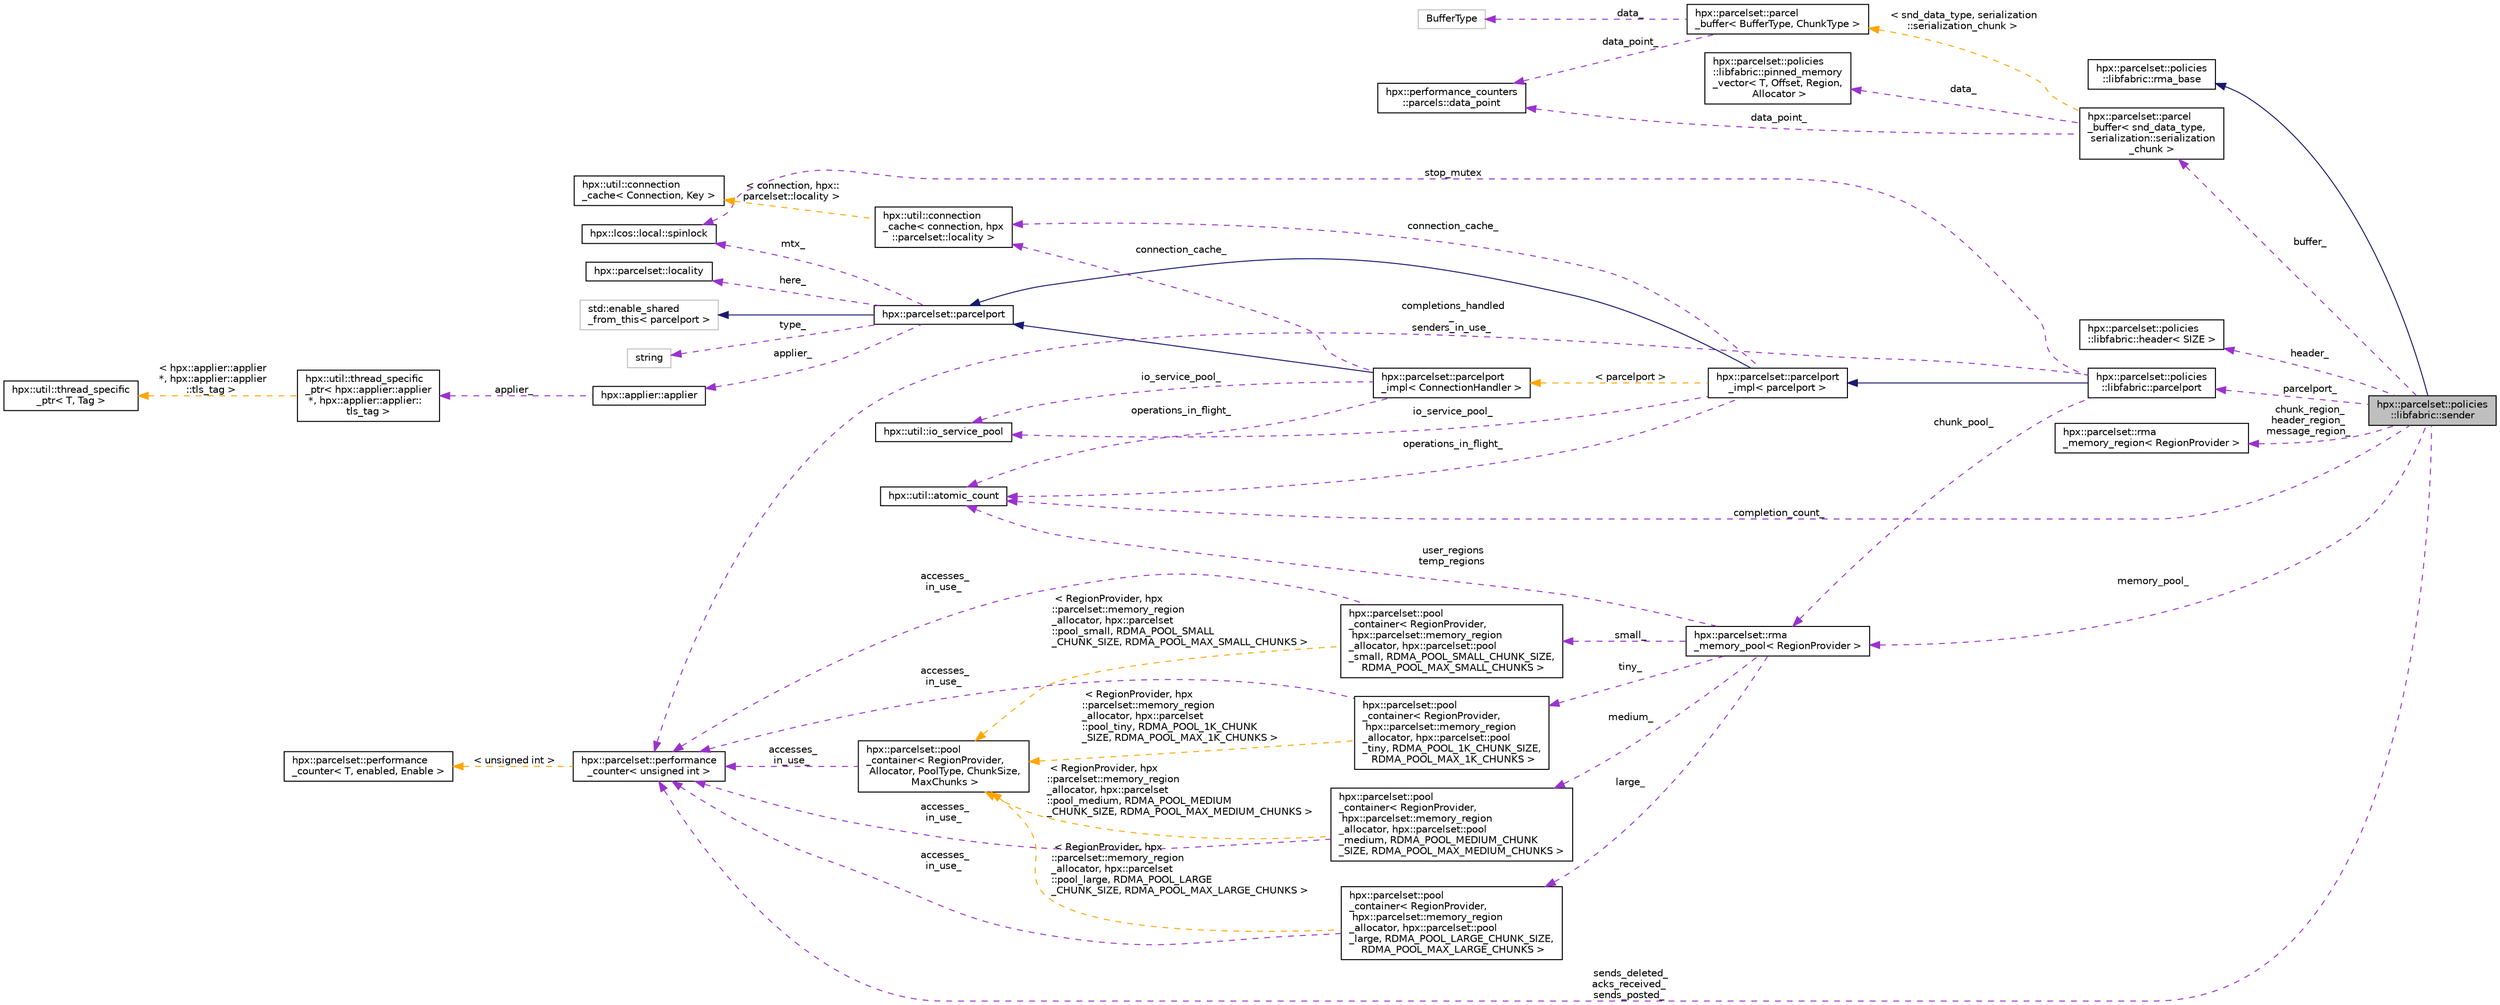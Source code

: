 digraph "hpx::parcelset::policies::libfabric::sender"
{
  edge [fontname="Helvetica",fontsize="10",labelfontname="Helvetica",labelfontsize="10"];
  node [fontname="Helvetica",fontsize="10",shape=record];
  rankdir="LR";
  Node2 [label="hpx::parcelset::policies\l::libfabric::sender",height=0.2,width=0.4,color="black", fillcolor="grey75", style="filled", fontcolor="black"];
  Node3 -> Node2 [dir="back",color="midnightblue",fontsize="10",style="solid",fontname="Helvetica"];
  Node3 [label="hpx::parcelset::policies\l::libfabric::rma_base",height=0.2,width=0.4,color="black", fillcolor="white", style="filled",URL="$db/d97/structhpx_1_1parcelset_1_1policies_1_1libfabric_1_1rma__base.html"];
  Node4 -> Node2 [dir="back",color="darkorchid3",fontsize="10",style="dashed",label=" sends_deleted_\nacks_received_\nsends_posted_" ,fontname="Helvetica"];
  Node4 [label="hpx::parcelset::performance\l_counter\< unsigned int \>",height=0.2,width=0.4,color="black", fillcolor="white", style="filled",URL="$db/d19/structhpx_1_1parcelset_1_1performance__counter.html"];
  Node5 -> Node4 [dir="back",color="orange",fontsize="10",style="dashed",label=" \< unsigned int \>" ,fontname="Helvetica"];
  Node5 [label="hpx::parcelset::performance\l_counter\< T, enabled, Enable \>",height=0.2,width=0.4,color="black", fillcolor="white", style="filled",URL="$db/d19/structhpx_1_1parcelset_1_1performance__counter.html"];
  Node6 -> Node2 [dir="back",color="darkorchid3",fontsize="10",style="dashed",label=" header_" ,fontname="Helvetica"];
  Node6 [label="hpx::parcelset::policies\l::libfabric::header\< SIZE \>",height=0.2,width=0.4,color="black", fillcolor="white", style="filled",URL="$da/dfe/structhpx_1_1parcelset_1_1policies_1_1libfabric_1_1header.html"];
  Node7 -> Node2 [dir="back",color="darkorchid3",fontsize="10",style="dashed",label=" buffer_" ,fontname="Helvetica"];
  Node7 [label="hpx::parcelset::parcel\l_buffer\< snd_data_type,\l serialization::serialization\l_chunk \>",height=0.2,width=0.4,color="black", fillcolor="white", style="filled",URL="$da/db5/structhpx_1_1parcelset_1_1parcel__buffer.html"];
  Node8 -> Node7 [dir="back",color="darkorchid3",fontsize="10",style="dashed",label=" data_point_" ,fontname="Helvetica"];
  Node8 [label="hpx::performance_counters\l::parcels::data_point",height=0.2,width=0.4,color="black", fillcolor="white", style="filled",URL="$d4/de7/structhpx_1_1performance__counters_1_1parcels_1_1data__point.html",tooltip="A data_point collects all timing and statistical information for a single parcel (either sent or rece..."];
  Node9 -> Node7 [dir="back",color="darkorchid3",fontsize="10",style="dashed",label=" data_" ,fontname="Helvetica"];
  Node9 [label="hpx::parcelset::policies\l::libfabric::pinned_memory\l_vector\< T, Offset, Region,\l Allocator \>",height=0.2,width=0.4,color="black", fillcolor="white", style="filled",URL="$d5/dc4/classhpx_1_1parcelset_1_1policies_1_1libfabric_1_1pinned__memory__vector.html"];
  Node10 -> Node7 [dir="back",color="orange",fontsize="10",style="dashed",label=" \< snd_data_type, serialization\l::serialization_chunk \>" ,fontname="Helvetica"];
  Node10 [label="hpx::parcelset::parcel\l_buffer\< BufferType, ChunkType \>",height=0.2,width=0.4,color="black", fillcolor="white", style="filled",URL="$da/db5/structhpx_1_1parcelset_1_1parcel__buffer.html"];
  Node8 -> Node10 [dir="back",color="darkorchid3",fontsize="10",style="dashed",label=" data_point_" ,fontname="Helvetica"];
  Node11 -> Node10 [dir="back",color="darkorchid3",fontsize="10",style="dashed",label=" data_" ,fontname="Helvetica"];
  Node11 [label="BufferType",height=0.2,width=0.4,color="grey75", fillcolor="white", style="filled"];
  Node12 -> Node2 [dir="back",color="darkorchid3",fontsize="10",style="dashed",label=" chunk_region_\nheader_region_\nmessage_region_" ,fontname="Helvetica"];
  Node12 [label="hpx::parcelset::rma\l_memory_region\< RegionProvider \>",height=0.2,width=0.4,color="black", fillcolor="white", style="filled",URL="$d1/df4/structhpx_1_1parcelset_1_1rma__memory__region.html"];
  Node13 -> Node2 [dir="back",color="darkorchid3",fontsize="10",style="dashed",label=" parcelport_" ,fontname="Helvetica"];
  Node13 [label="hpx::parcelset::policies\l::libfabric::parcelport",height=0.2,width=0.4,color="black", fillcolor="white", style="filled",URL="$dc/d91/structhpx_1_1parcelset_1_1policies_1_1libfabric_1_1parcelport.html"];
  Node14 -> Node13 [dir="back",color="midnightblue",fontsize="10",style="solid",fontname="Helvetica"];
  Node14 [label="hpx::parcelset::parcelport\l_impl\< parcelport \>",height=0.2,width=0.4,color="black", fillcolor="white", style="filled",URL="$db/d0a/classhpx_1_1parcelset_1_1parcelport__impl.html"];
  Node15 -> Node14 [dir="back",color="midnightblue",fontsize="10",style="solid",fontname="Helvetica"];
  Node15 [label="hpx::parcelset::parcelport",height=0.2,width=0.4,color="black", fillcolor="white", style="filled",URL="$d9/d67/classhpx_1_1parcelset_1_1parcelport.html"];
  Node16 -> Node15 [dir="back",color="midnightblue",fontsize="10",style="solid",fontname="Helvetica"];
  Node16 [label="std::enable_shared\l_from_this\< parcelport \>",height=0.2,width=0.4,color="grey75", fillcolor="white", style="filled"];
  Node17 -> Node15 [dir="back",color="darkorchid3",fontsize="10",style="dashed",label=" type_" ,fontname="Helvetica"];
  Node17 [label="string",height=0.2,width=0.4,color="grey75", fillcolor="white", style="filled"];
  Node18 -> Node15 [dir="back",color="darkorchid3",fontsize="10",style="dashed",label=" mtx_" ,fontname="Helvetica"];
  Node18 [label="hpx::lcos::local::spinlock",height=0.2,width=0.4,color="black", fillcolor="white", style="filled",URL="$da/dbc/structhpx_1_1lcos_1_1local_1_1spinlock.html",tooltip="boost::mutex-compatible spinlock class "];
  Node19 -> Node15 [dir="back",color="darkorchid3",fontsize="10",style="dashed",label=" here_" ,fontname="Helvetica"];
  Node19 [label="hpx::parcelset::locality",height=0.2,width=0.4,color="black", fillcolor="white", style="filled",URL="$d7/d8f/classhpx_1_1parcelset_1_1locality.html"];
  Node20 -> Node15 [dir="back",color="darkorchid3",fontsize="10",style="dashed",label=" applier_" ,fontname="Helvetica"];
  Node20 [label="hpx::applier::applier",height=0.2,width=0.4,color="black", fillcolor="white", style="filled",URL="$da/dcb/classhpx_1_1applier_1_1applier.html"];
  Node21 -> Node20 [dir="back",color="darkorchid3",fontsize="10",style="dashed",label=" applier_" ,fontname="Helvetica"];
  Node21 [label="hpx::util::thread_specific\l_ptr\< hpx::applier::applier\l *, hpx::applier::applier::\ltls_tag \>",height=0.2,width=0.4,color="black", fillcolor="white", style="filled",URL="$d4/d4c/structhpx_1_1util_1_1thread__specific__ptr.html"];
  Node22 -> Node21 [dir="back",color="orange",fontsize="10",style="dashed",label=" \< hpx::applier::applier\l *, hpx::applier::applier\l::tls_tag \>" ,fontname="Helvetica"];
  Node22 [label="hpx::util::thread_specific\l_ptr\< T, Tag \>",height=0.2,width=0.4,color="black", fillcolor="white", style="filled",URL="$d4/d4c/structhpx_1_1util_1_1thread__specific__ptr.html"];
  Node23 -> Node14 [dir="back",color="darkorchid3",fontsize="10",style="dashed",label=" io_service_pool_" ,fontname="Helvetica"];
  Node23 [label="hpx::util::io_service_pool",height=0.2,width=0.4,color="black", fillcolor="white", style="filled",URL="$db/d19/classhpx_1_1util_1_1io__service__pool.html",tooltip="A pool of io_service objects. "];
  Node24 -> Node14 [dir="back",color="darkorchid3",fontsize="10",style="dashed",label=" operations_in_flight_" ,fontname="Helvetica"];
  Node24 [label="hpx::util::atomic_count",height=0.2,width=0.4,color="black", fillcolor="white", style="filled",URL="$dc/d59/classhpx_1_1util_1_1atomic__count.html"];
  Node25 -> Node14 [dir="back",color="darkorchid3",fontsize="10",style="dashed",label=" connection_cache_" ,fontname="Helvetica"];
  Node25 [label="hpx::util::connection\l_cache\< connection, hpx\l::parcelset::locality \>",height=0.2,width=0.4,color="black", fillcolor="white", style="filled",URL="$d8/d5f/classhpx_1_1util_1_1connection__cache.html"];
  Node26 -> Node25 [dir="back",color="orange",fontsize="10",style="dashed",label=" \< connection, hpx::\lparcelset::locality \>" ,fontname="Helvetica"];
  Node26 [label="hpx::util::connection\l_cache\< Connection, Key \>",height=0.2,width=0.4,color="black", fillcolor="white", style="filled",URL="$d8/d5f/classhpx_1_1util_1_1connection__cache.html"];
  Node27 -> Node14 [dir="back",color="orange",fontsize="10",style="dashed",label=" \< parcelport \>" ,fontname="Helvetica"];
  Node27 [label="hpx::parcelset::parcelport\l_impl\< ConnectionHandler \>",height=0.2,width=0.4,color="black", fillcolor="white", style="filled",URL="$db/d0a/classhpx_1_1parcelset_1_1parcelport__impl.html"];
  Node15 -> Node27 [dir="back",color="midnightblue",fontsize="10",style="solid",fontname="Helvetica"];
  Node23 -> Node27 [dir="back",color="darkorchid3",fontsize="10",style="dashed",label=" io_service_pool_" ,fontname="Helvetica"];
  Node24 -> Node27 [dir="back",color="darkorchid3",fontsize="10",style="dashed",label=" operations_in_flight_" ,fontname="Helvetica"];
  Node25 -> Node27 [dir="back",color="darkorchid3",fontsize="10",style="dashed",label=" connection_cache_" ,fontname="Helvetica"];
  Node4 -> Node13 [dir="back",color="darkorchid3",fontsize="10",style="dashed",label=" completions_handled\l_\nsenders_in_use_" ,fontname="Helvetica"];
  Node18 -> Node13 [dir="back",color="darkorchid3",fontsize="10",style="dashed",label=" stop_mutex" ,fontname="Helvetica"];
  Node28 -> Node13 [dir="back",color="darkorchid3",fontsize="10",style="dashed",label=" chunk_pool_" ,fontname="Helvetica"];
  Node28 [label="hpx::parcelset::rma\l_memory_pool\< RegionProvider \>",height=0.2,width=0.4,color="black", fillcolor="white", style="filled",URL="$d7/d53/structhpx_1_1parcelset_1_1rma__memory__pool.html"];
  Node29 -> Node28 [dir="back",color="darkorchid3",fontsize="10",style="dashed",label=" tiny_" ,fontname="Helvetica"];
  Node29 [label="hpx::parcelset::pool\l_container\< RegionProvider,\l hpx::parcelset::memory_region\l_allocator, hpx::parcelset::pool\l_tiny, RDMA_POOL_1K_CHUNK_SIZE,\l RDMA_POOL_MAX_1K_CHUNKS \>",height=0.2,width=0.4,color="black", fillcolor="white", style="filled",URL="$dc/d3e/structhpx_1_1parcelset_1_1pool__container.html"];
  Node4 -> Node29 [dir="back",color="darkorchid3",fontsize="10",style="dashed",label=" accesses_\nin_use_" ,fontname="Helvetica"];
  Node30 -> Node29 [dir="back",color="orange",fontsize="10",style="dashed",label=" \< RegionProvider, hpx\l::parcelset::memory_region\l_allocator, hpx::parcelset\l::pool_tiny, RDMA_POOL_1K_CHUNK\l_SIZE, RDMA_POOL_MAX_1K_CHUNKS \>" ,fontname="Helvetica"];
  Node30 [label="hpx::parcelset::pool\l_container\< RegionProvider,\l Allocator, PoolType, ChunkSize,\l MaxChunks \>",height=0.2,width=0.4,color="black", fillcolor="white", style="filled",URL="$dc/d3e/structhpx_1_1parcelset_1_1pool__container.html"];
  Node4 -> Node30 [dir="back",color="darkorchid3",fontsize="10",style="dashed",label=" accesses_\nin_use_" ,fontname="Helvetica"];
  Node24 -> Node28 [dir="back",color="darkorchid3",fontsize="10",style="dashed",label=" user_regions\ntemp_regions" ,fontname="Helvetica"];
  Node31 -> Node28 [dir="back",color="darkorchid3",fontsize="10",style="dashed",label=" small_" ,fontname="Helvetica"];
  Node31 [label="hpx::parcelset::pool\l_container\< RegionProvider,\l hpx::parcelset::memory_region\l_allocator, hpx::parcelset::pool\l_small, RDMA_POOL_SMALL_CHUNK_SIZE,\l RDMA_POOL_MAX_SMALL_CHUNKS \>",height=0.2,width=0.4,color="black", fillcolor="white", style="filled",URL="$dc/d3e/structhpx_1_1parcelset_1_1pool__container.html"];
  Node4 -> Node31 [dir="back",color="darkorchid3",fontsize="10",style="dashed",label=" accesses_\nin_use_" ,fontname="Helvetica"];
  Node30 -> Node31 [dir="back",color="orange",fontsize="10",style="dashed",label=" \< RegionProvider, hpx\l::parcelset::memory_region\l_allocator, hpx::parcelset\l::pool_small, RDMA_POOL_SMALL\l_CHUNK_SIZE, RDMA_POOL_MAX_SMALL_CHUNKS \>" ,fontname="Helvetica"];
  Node32 -> Node28 [dir="back",color="darkorchid3",fontsize="10",style="dashed",label=" large_" ,fontname="Helvetica"];
  Node32 [label="hpx::parcelset::pool\l_container\< RegionProvider,\l hpx::parcelset::memory_region\l_allocator, hpx::parcelset::pool\l_large, RDMA_POOL_LARGE_CHUNK_SIZE,\l RDMA_POOL_MAX_LARGE_CHUNKS \>",height=0.2,width=0.4,color="black", fillcolor="white", style="filled",URL="$dc/d3e/structhpx_1_1parcelset_1_1pool__container.html"];
  Node4 -> Node32 [dir="back",color="darkorchid3",fontsize="10",style="dashed",label=" accesses_\nin_use_" ,fontname="Helvetica"];
  Node30 -> Node32 [dir="back",color="orange",fontsize="10",style="dashed",label=" \< RegionProvider, hpx\l::parcelset::memory_region\l_allocator, hpx::parcelset\l::pool_large, RDMA_POOL_LARGE\l_CHUNK_SIZE, RDMA_POOL_MAX_LARGE_CHUNKS \>" ,fontname="Helvetica"];
  Node33 -> Node28 [dir="back",color="darkorchid3",fontsize="10",style="dashed",label=" medium_" ,fontname="Helvetica"];
  Node33 [label="hpx::parcelset::pool\l_container\< RegionProvider,\l hpx::parcelset::memory_region\l_allocator, hpx::parcelset::pool\l_medium, RDMA_POOL_MEDIUM_CHUNK\l_SIZE, RDMA_POOL_MAX_MEDIUM_CHUNKS \>",height=0.2,width=0.4,color="black", fillcolor="white", style="filled",URL="$dc/d3e/structhpx_1_1parcelset_1_1pool__container.html"];
  Node4 -> Node33 [dir="back",color="darkorchid3",fontsize="10",style="dashed",label=" accesses_\nin_use_" ,fontname="Helvetica"];
  Node30 -> Node33 [dir="back",color="orange",fontsize="10",style="dashed",label=" \< RegionProvider, hpx\l::parcelset::memory_region\l_allocator, hpx::parcelset\l::pool_medium, RDMA_POOL_MEDIUM\l_CHUNK_SIZE, RDMA_POOL_MAX_MEDIUM_CHUNKS \>" ,fontname="Helvetica"];
  Node24 -> Node2 [dir="back",color="darkorchid3",fontsize="10",style="dashed",label=" completion_count_" ,fontname="Helvetica"];
  Node28 -> Node2 [dir="back",color="darkorchid3",fontsize="10",style="dashed",label=" memory_pool_" ,fontname="Helvetica"];
}
